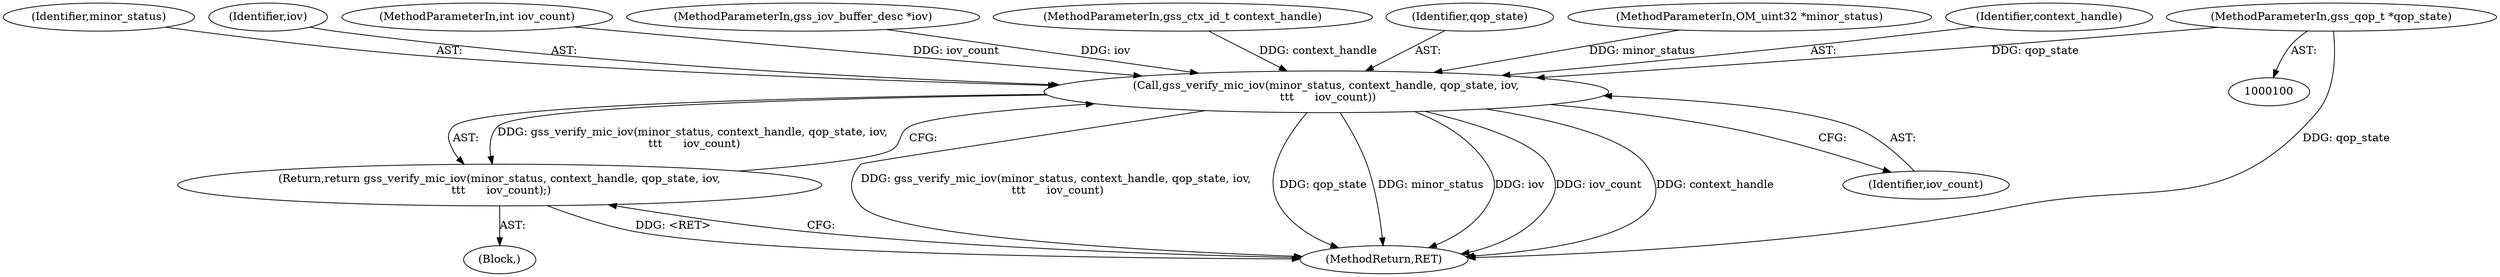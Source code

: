 digraph "1_krb5_b51b33f2bc5d1497ddf5bd107f791c101695000d_22@pointer" {
"1000103" [label="(MethodParameterIn,gss_qop_t *qop_state)"];
"1000108" [label="(Call,gss_verify_mic_iov(minor_status, context_handle, qop_state, iov,\n \t\t\t      iov_count))"];
"1000107" [label="(Return,return gss_verify_mic_iov(minor_status, context_handle, qop_state, iov,\n \t\t\t      iov_count);)"];
"1000109" [label="(Identifier,minor_status)"];
"1000114" [label="(MethodReturn,RET)"];
"1000106" [label="(Block,)"];
"1000112" [label="(Identifier,iov)"];
"1000107" [label="(Return,return gss_verify_mic_iov(minor_status, context_handle, qop_state, iov,\n \t\t\t      iov_count);)"];
"1000105" [label="(MethodParameterIn,int iov_count)"];
"1000108" [label="(Call,gss_verify_mic_iov(minor_status, context_handle, qop_state, iov,\n \t\t\t      iov_count))"];
"1000104" [label="(MethodParameterIn,gss_iov_buffer_desc *iov)"];
"1000113" [label="(Identifier,iov_count)"];
"1000102" [label="(MethodParameterIn,gss_ctx_id_t context_handle)"];
"1000103" [label="(MethodParameterIn,gss_qop_t *qop_state)"];
"1000111" [label="(Identifier,qop_state)"];
"1000101" [label="(MethodParameterIn,OM_uint32 *minor_status)"];
"1000110" [label="(Identifier,context_handle)"];
"1000103" -> "1000100"  [label="AST: "];
"1000103" -> "1000114"  [label="DDG: qop_state"];
"1000103" -> "1000108"  [label="DDG: qop_state"];
"1000108" -> "1000107"  [label="AST: "];
"1000108" -> "1000113"  [label="CFG: "];
"1000109" -> "1000108"  [label="AST: "];
"1000110" -> "1000108"  [label="AST: "];
"1000111" -> "1000108"  [label="AST: "];
"1000112" -> "1000108"  [label="AST: "];
"1000113" -> "1000108"  [label="AST: "];
"1000107" -> "1000108"  [label="CFG: "];
"1000108" -> "1000114"  [label="DDG: gss_verify_mic_iov(minor_status, context_handle, qop_state, iov,\n \t\t\t      iov_count)"];
"1000108" -> "1000114"  [label="DDG: qop_state"];
"1000108" -> "1000114"  [label="DDG: minor_status"];
"1000108" -> "1000114"  [label="DDG: iov"];
"1000108" -> "1000114"  [label="DDG: iov_count"];
"1000108" -> "1000114"  [label="DDG: context_handle"];
"1000108" -> "1000107"  [label="DDG: gss_verify_mic_iov(minor_status, context_handle, qop_state, iov,\n \t\t\t      iov_count)"];
"1000101" -> "1000108"  [label="DDG: minor_status"];
"1000102" -> "1000108"  [label="DDG: context_handle"];
"1000104" -> "1000108"  [label="DDG: iov"];
"1000105" -> "1000108"  [label="DDG: iov_count"];
"1000107" -> "1000106"  [label="AST: "];
"1000114" -> "1000107"  [label="CFG: "];
"1000107" -> "1000114"  [label="DDG: <RET>"];
}
